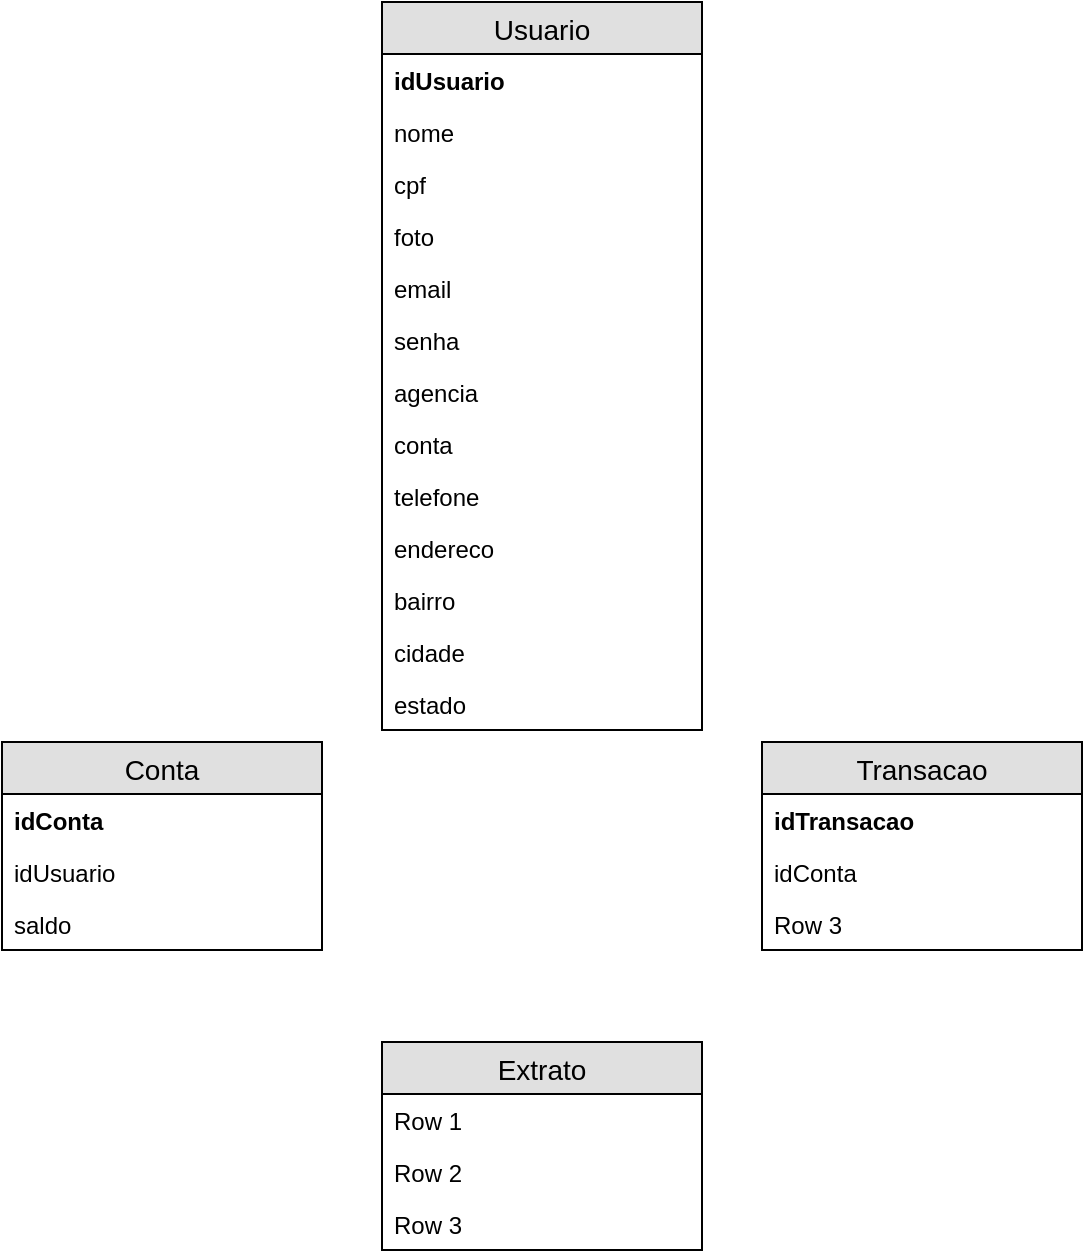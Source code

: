 <mxfile version="12.6.8" type="github"><diagram id="7Le3nMqUirO9mvfQZun3" name="Page-1"><mxGraphModel dx="1323" dy="1636" grid="1" gridSize="10" guides="1" tooltips="1" connect="1" arrows="1" fold="1" page="1" pageScale="1" pageWidth="827" pageHeight="1169" math="0" shadow="0"><root><mxCell id="0"/><mxCell id="1" parent="0"/><mxCell id="4wqYMzDC_B2-qh847qxr-1" value="Usuario" style="swimlane;fontStyle=0;childLayout=stackLayout;horizontal=1;startSize=26;fillColor=#e0e0e0;horizontalStack=0;resizeParent=1;resizeParentMax=0;resizeLast=0;collapsible=1;marginBottom=0;swimlaneFillColor=#ffffff;align=center;fontSize=14;" vertex="1" parent="1"><mxGeometry x="80" y="-80" width="160" height="364" as="geometry"><mxRectangle x="50" y="70" width="80" height="26" as="alternateBounds"/></mxGeometry></mxCell><mxCell id="4wqYMzDC_B2-qh847qxr-2" value="idUsuario" style="text;strokeColor=none;fillColor=none;spacingLeft=4;spacingRight=4;overflow=hidden;rotatable=0;points=[[0,0.5],[1,0.5]];portConstraint=eastwest;fontSize=12;fontStyle=1" vertex="1" parent="4wqYMzDC_B2-qh847qxr-1"><mxGeometry y="26" width="160" height="26" as="geometry"/></mxCell><mxCell id="4wqYMzDC_B2-qh847qxr-18" value="nome" style="text;strokeColor=none;fillColor=none;spacingLeft=4;spacingRight=4;overflow=hidden;rotatable=0;points=[[0,0.5],[1,0.5]];portConstraint=eastwest;fontSize=12;" vertex="1" parent="4wqYMzDC_B2-qh847qxr-1"><mxGeometry y="52" width="160" height="26" as="geometry"/></mxCell><mxCell id="4wqYMzDC_B2-qh847qxr-31" value="cpf" style="text;strokeColor=none;fillColor=none;spacingLeft=4;spacingRight=4;overflow=hidden;rotatable=0;points=[[0,0.5],[1,0.5]];portConstraint=eastwest;fontSize=12;" vertex="1" parent="4wqYMzDC_B2-qh847qxr-1"><mxGeometry y="78" width="160" height="26" as="geometry"/></mxCell><mxCell id="4wqYMzDC_B2-qh847qxr-19" value="foto" style="text;strokeColor=none;fillColor=none;spacingLeft=4;spacingRight=4;overflow=hidden;rotatable=0;points=[[0,0.5],[1,0.5]];portConstraint=eastwest;fontSize=12;" vertex="1" parent="4wqYMzDC_B2-qh847qxr-1"><mxGeometry y="104" width="160" height="26" as="geometry"/></mxCell><mxCell id="4wqYMzDC_B2-qh847qxr-3" value="email" style="text;strokeColor=none;fillColor=none;spacingLeft=4;spacingRight=4;overflow=hidden;rotatable=0;points=[[0,0.5],[1,0.5]];portConstraint=eastwest;fontSize=12;" vertex="1" parent="4wqYMzDC_B2-qh847qxr-1"><mxGeometry y="130" width="160" height="26" as="geometry"/></mxCell><mxCell id="4wqYMzDC_B2-qh847qxr-20" value="senha" style="text;strokeColor=none;fillColor=none;spacingLeft=4;spacingRight=4;overflow=hidden;rotatable=0;points=[[0,0.5],[1,0.5]];portConstraint=eastwest;fontSize=12;" vertex="1" parent="4wqYMzDC_B2-qh847qxr-1"><mxGeometry y="156" width="160" height="26" as="geometry"/></mxCell><mxCell id="4wqYMzDC_B2-qh847qxr-21" value="agencia " style="text;strokeColor=none;fillColor=none;spacingLeft=4;spacingRight=4;overflow=hidden;rotatable=0;points=[[0,0.5],[1,0.5]];portConstraint=eastwest;fontSize=12;" vertex="1" parent="4wqYMzDC_B2-qh847qxr-1"><mxGeometry y="182" width="160" height="26" as="geometry"/></mxCell><mxCell id="4wqYMzDC_B2-qh847qxr-22" value="conta" style="text;strokeColor=none;fillColor=none;spacingLeft=4;spacingRight=4;overflow=hidden;rotatable=0;points=[[0,0.5],[1,0.5]];portConstraint=eastwest;fontSize=12;" vertex="1" parent="4wqYMzDC_B2-qh847qxr-1"><mxGeometry y="208" width="160" height="26" as="geometry"/></mxCell><mxCell id="4wqYMzDC_B2-qh847qxr-4" value="telefone" style="text;strokeColor=none;fillColor=none;spacingLeft=4;spacingRight=4;overflow=hidden;rotatable=0;points=[[0,0.5],[1,0.5]];portConstraint=eastwest;fontSize=12;" vertex="1" parent="4wqYMzDC_B2-qh847qxr-1"><mxGeometry y="234" width="160" height="26" as="geometry"/></mxCell><mxCell id="4wqYMzDC_B2-qh847qxr-28" value="endereco" style="text;strokeColor=none;fillColor=none;spacingLeft=4;spacingRight=4;overflow=hidden;rotatable=0;points=[[0,0.5],[1,0.5]];portConstraint=eastwest;fontSize=12;" vertex="1" parent="4wqYMzDC_B2-qh847qxr-1"><mxGeometry y="260" width="160" height="26" as="geometry"/></mxCell><mxCell id="4wqYMzDC_B2-qh847qxr-29" value="bairro" style="text;strokeColor=none;fillColor=none;spacingLeft=4;spacingRight=4;overflow=hidden;rotatable=0;points=[[0,0.5],[1,0.5]];portConstraint=eastwest;fontSize=12;" vertex="1" parent="4wqYMzDC_B2-qh847qxr-1"><mxGeometry y="286" width="160" height="26" as="geometry"/></mxCell><mxCell id="4wqYMzDC_B2-qh847qxr-30" value="cidade" style="text;strokeColor=none;fillColor=none;spacingLeft=4;spacingRight=4;overflow=hidden;rotatable=0;points=[[0,0.5],[1,0.5]];portConstraint=eastwest;fontSize=12;" vertex="1" parent="4wqYMzDC_B2-qh847qxr-1"><mxGeometry y="312" width="160" height="26" as="geometry"/></mxCell><mxCell id="4wqYMzDC_B2-qh847qxr-27" value="estado" style="text;strokeColor=none;fillColor=none;spacingLeft=4;spacingRight=4;overflow=hidden;rotatable=0;points=[[0,0.5],[1,0.5]];portConstraint=eastwest;fontSize=12;" vertex="1" parent="4wqYMzDC_B2-qh847qxr-1"><mxGeometry y="338" width="160" height="26" as="geometry"/></mxCell><mxCell id="4wqYMzDC_B2-qh847qxr-5" value="Conta" style="swimlane;fontStyle=0;childLayout=stackLayout;horizontal=1;startSize=26;fillColor=#e0e0e0;horizontalStack=0;resizeParent=1;resizeParentMax=0;resizeLast=0;collapsible=1;marginBottom=0;swimlaneFillColor=#ffffff;align=center;fontSize=14;" vertex="1" parent="1"><mxGeometry x="-110" y="290" width="160" height="104" as="geometry"><mxRectangle x="50" y="70" width="80" height="26" as="alternateBounds"/></mxGeometry></mxCell><mxCell id="4wqYMzDC_B2-qh847qxr-6" value="idConta" style="text;strokeColor=none;fillColor=none;spacingLeft=4;spacingRight=4;overflow=hidden;rotatable=0;points=[[0,0.5],[1,0.5]];portConstraint=eastwest;fontSize=12;fontStyle=1" vertex="1" parent="4wqYMzDC_B2-qh847qxr-5"><mxGeometry y="26" width="160" height="26" as="geometry"/></mxCell><mxCell id="4wqYMzDC_B2-qh847qxr-7" value="idUsuario" style="text;strokeColor=none;fillColor=none;spacingLeft=4;spacingRight=4;overflow=hidden;rotatable=0;points=[[0,0.5],[1,0.5]];portConstraint=eastwest;fontSize=12;" vertex="1" parent="4wqYMzDC_B2-qh847qxr-5"><mxGeometry y="52" width="160" height="26" as="geometry"/></mxCell><mxCell id="4wqYMzDC_B2-qh847qxr-8" value="saldo" style="text;strokeColor=none;fillColor=none;spacingLeft=4;spacingRight=4;overflow=hidden;rotatable=0;points=[[0,0.5],[1,0.5]];portConstraint=eastwest;fontSize=12;" vertex="1" parent="4wqYMzDC_B2-qh847qxr-5"><mxGeometry y="78" width="160" height="26" as="geometry"/></mxCell><mxCell id="4wqYMzDC_B2-qh847qxr-9" value="Transacao" style="swimlane;fontStyle=0;childLayout=stackLayout;horizontal=1;startSize=26;fillColor=#e0e0e0;horizontalStack=0;resizeParent=1;resizeParentMax=0;resizeLast=0;collapsible=1;marginBottom=0;swimlaneFillColor=#ffffff;align=center;fontSize=14;" vertex="1" parent="1"><mxGeometry x="270" y="290" width="160" height="104" as="geometry"><mxRectangle x="50" y="70" width="80" height="26" as="alternateBounds"/></mxGeometry></mxCell><mxCell id="4wqYMzDC_B2-qh847qxr-10" value="idTransacao" style="text;strokeColor=none;fillColor=none;spacingLeft=4;spacingRight=4;overflow=hidden;rotatable=0;points=[[0,0.5],[1,0.5]];portConstraint=eastwest;fontSize=12;fontStyle=1" vertex="1" parent="4wqYMzDC_B2-qh847qxr-9"><mxGeometry y="26" width="160" height="26" as="geometry"/></mxCell><mxCell id="4wqYMzDC_B2-qh847qxr-11" value="idConta" style="text;strokeColor=none;fillColor=none;spacingLeft=4;spacingRight=4;overflow=hidden;rotatable=0;points=[[0,0.5],[1,0.5]];portConstraint=eastwest;fontSize=12;" vertex="1" parent="4wqYMzDC_B2-qh847qxr-9"><mxGeometry y="52" width="160" height="26" as="geometry"/></mxCell><mxCell id="4wqYMzDC_B2-qh847qxr-12" value="Row 3" style="text;strokeColor=none;fillColor=none;spacingLeft=4;spacingRight=4;overflow=hidden;rotatable=0;points=[[0,0.5],[1,0.5]];portConstraint=eastwest;fontSize=12;" vertex="1" parent="4wqYMzDC_B2-qh847qxr-9"><mxGeometry y="78" width="160" height="26" as="geometry"/></mxCell><mxCell id="4wqYMzDC_B2-qh847qxr-13" value="Extrato" style="swimlane;fontStyle=0;childLayout=stackLayout;horizontal=1;startSize=26;fillColor=#e0e0e0;horizontalStack=0;resizeParent=1;resizeParentMax=0;resizeLast=0;collapsible=1;marginBottom=0;swimlaneFillColor=#ffffff;align=center;fontSize=14;" vertex="1" parent="1"><mxGeometry x="80" y="440" width="160" height="104" as="geometry"><mxRectangle x="50" y="70" width="80" height="26" as="alternateBounds"/></mxGeometry></mxCell><mxCell id="4wqYMzDC_B2-qh847qxr-14" value="Row 1" style="text;strokeColor=none;fillColor=none;spacingLeft=4;spacingRight=4;overflow=hidden;rotatable=0;points=[[0,0.5],[1,0.5]];portConstraint=eastwest;fontSize=12;" vertex="1" parent="4wqYMzDC_B2-qh847qxr-13"><mxGeometry y="26" width="160" height="26" as="geometry"/></mxCell><mxCell id="4wqYMzDC_B2-qh847qxr-15" value="Row 2" style="text;strokeColor=none;fillColor=none;spacingLeft=4;spacingRight=4;overflow=hidden;rotatable=0;points=[[0,0.5],[1,0.5]];portConstraint=eastwest;fontSize=12;" vertex="1" parent="4wqYMzDC_B2-qh847qxr-13"><mxGeometry y="52" width="160" height="26" as="geometry"/></mxCell><mxCell id="4wqYMzDC_B2-qh847qxr-16" value="Row 3" style="text;strokeColor=none;fillColor=none;spacingLeft=4;spacingRight=4;overflow=hidden;rotatable=0;points=[[0,0.5],[1,0.5]];portConstraint=eastwest;fontSize=12;" vertex="1" parent="4wqYMzDC_B2-qh847qxr-13"><mxGeometry y="78" width="160" height="26" as="geometry"/></mxCell></root></mxGraphModel></diagram></mxfile>